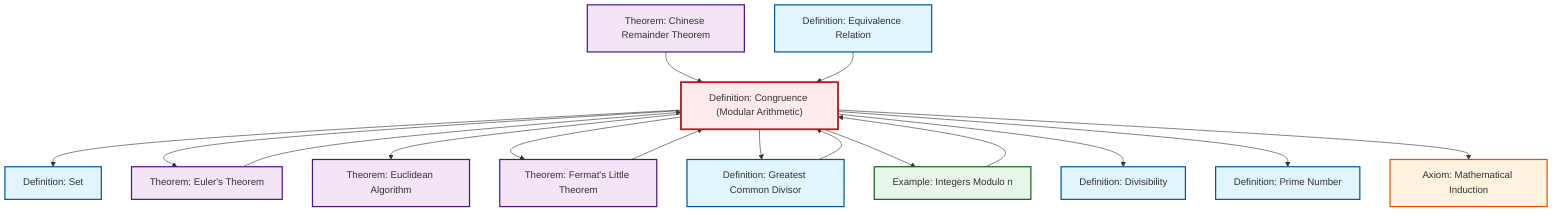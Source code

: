 graph TD
    classDef definition fill:#e1f5fe,stroke:#01579b,stroke-width:2px
    classDef theorem fill:#f3e5f5,stroke:#4a148c,stroke-width:2px
    classDef axiom fill:#fff3e0,stroke:#e65100,stroke-width:2px
    classDef example fill:#e8f5e9,stroke:#1b5e20,stroke-width:2px
    classDef current fill:#ffebee,stroke:#b71c1c,stroke-width:3px
    ax-induction["Axiom: Mathematical Induction"]:::axiom
    def-congruence["Definition: Congruence (Modular Arithmetic)"]:::definition
    def-gcd["Definition: Greatest Common Divisor"]:::definition
    def-divisibility["Definition: Divisibility"]:::definition
    def-prime["Definition: Prime Number"]:::definition
    def-set["Definition: Set"]:::definition
    def-equivalence-relation["Definition: Equivalence Relation"]:::definition
    thm-euclidean-algorithm["Theorem: Euclidean Algorithm"]:::theorem
    ex-quotient-integers-mod-n["Example: Integers Modulo n"]:::example
    thm-euler["Theorem: Euler's Theorem"]:::theorem
    thm-chinese-remainder["Theorem: Chinese Remainder Theorem"]:::theorem
    thm-fermat-little["Theorem: Fermat's Little Theorem"]:::theorem
    def-congruence --> def-set
    def-congruence --> thm-euler
    def-congruence --> thm-euclidean-algorithm
    thm-chinese-remainder --> def-congruence
    def-congruence --> thm-fermat-little
    def-congruence --> def-gcd
    def-gcd --> def-congruence
    thm-euler --> def-congruence
    def-congruence --> ex-quotient-integers-mod-n
    thm-fermat-little --> def-congruence
    def-congruence --> def-divisibility
    def-congruence --> def-prime
    ex-quotient-integers-mod-n --> def-congruence
    def-equivalence-relation --> def-congruence
    def-congruence --> ax-induction
    class def-congruence current